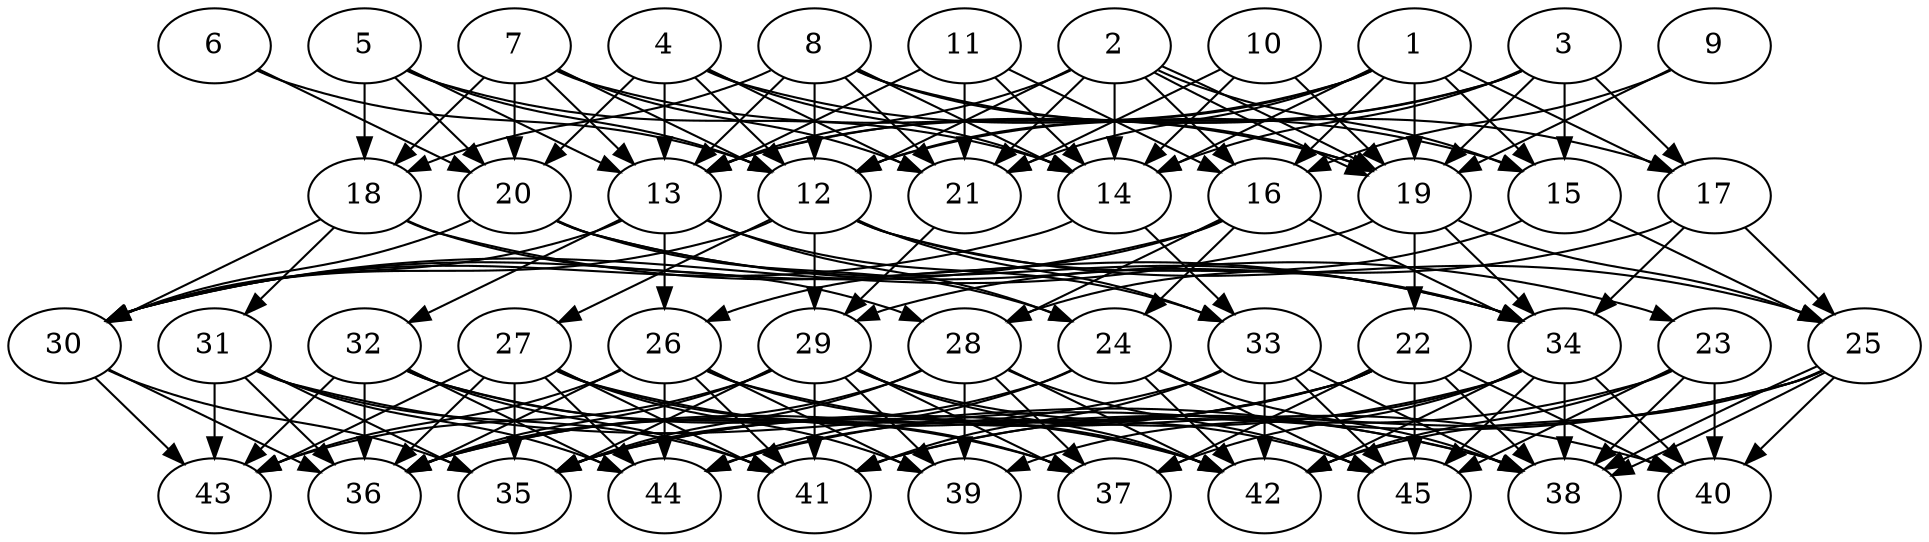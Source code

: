 // DAG automatically generated by daggen at Thu Oct  3 14:07:25 2019
// ./daggen --dot -n 45 --ccr 0.5 --fat 0.7 --regular 0.7 --density 0.7 --mindata 5242880 --maxdata 52428800 
digraph G {
  1 [size="77221888", alpha="0.06", expect_size="38610944"] 
  1 -> 12 [size ="38610944"]
  1 -> 13 [size ="38610944"]
  1 -> 14 [size ="38610944"]
  1 -> 15 [size ="38610944"]
  1 -> 16 [size ="38610944"]
  1 -> 17 [size ="38610944"]
  1 -> 19 [size ="38610944"]
  1 -> 21 [size ="38610944"]
  2 [size="95916032", alpha="0.03", expect_size="47958016"] 
  2 -> 12 [size ="47958016"]
  2 -> 13 [size ="47958016"]
  2 -> 14 [size ="47958016"]
  2 -> 15 [size ="47958016"]
  2 -> 16 [size ="47958016"]
  2 -> 19 [size ="47958016"]
  2 -> 19 [size ="47958016"]
  2 -> 21 [size ="47958016"]
  3 [size="64800768", alpha="0.15", expect_size="32400384"] 
  3 -> 12 [size ="32400384"]
  3 -> 13 [size ="32400384"]
  3 -> 14 [size ="32400384"]
  3 -> 15 [size ="32400384"]
  3 -> 17 [size ="32400384"]
  3 -> 19 [size ="32400384"]
  4 [size="86714368", alpha="0.03", expect_size="43357184"] 
  4 -> 12 [size ="43357184"]
  4 -> 13 [size ="43357184"]
  4 -> 14 [size ="43357184"]
  4 -> 15 [size ="43357184"]
  4 -> 20 [size ="43357184"]
  4 -> 21 [size ="43357184"]
  5 [size="16324608", alpha="0.20", expect_size="8162304"] 
  5 -> 12 [size ="8162304"]
  5 -> 13 [size ="8162304"]
  5 -> 14 [size ="8162304"]
  5 -> 18 [size ="8162304"]
  5 -> 20 [size ="8162304"]
  6 [size="92391424", alpha="0.10", expect_size="46195712"] 
  6 -> 12 [size ="46195712"]
  6 -> 20 [size ="46195712"]
  7 [size="26660864", alpha="0.12", expect_size="13330432"] 
  7 -> 12 [size ="13330432"]
  7 -> 13 [size ="13330432"]
  7 -> 18 [size ="13330432"]
  7 -> 19 [size ="13330432"]
  7 -> 20 [size ="13330432"]
  7 -> 21 [size ="13330432"]
  8 [size="54939648", alpha="0.07", expect_size="27469824"] 
  8 -> 12 [size ="27469824"]
  8 -> 13 [size ="27469824"]
  8 -> 14 [size ="27469824"]
  8 -> 17 [size ="27469824"]
  8 -> 18 [size ="27469824"]
  8 -> 19 [size ="27469824"]
  8 -> 21 [size ="27469824"]
  9 [size="67516416", alpha="0.05", expect_size="33758208"] 
  9 -> 16 [size ="33758208"]
  9 -> 19 [size ="33758208"]
  10 [size="91994112", alpha="0.15", expect_size="45997056"] 
  10 -> 14 [size ="45997056"]
  10 -> 19 [size ="45997056"]
  10 -> 21 [size ="45997056"]
  11 [size="69869568", alpha="0.04", expect_size="34934784"] 
  11 -> 13 [size ="34934784"]
  11 -> 14 [size ="34934784"]
  11 -> 16 [size ="34934784"]
  11 -> 21 [size ="34934784"]
  12 [size="97769472", alpha="0.06", expect_size="48884736"] 
  12 -> 25 [size ="48884736"]
  12 -> 27 [size ="48884736"]
  12 -> 29 [size ="48884736"]
  12 -> 30 [size ="48884736"]
  12 -> 33 [size ="48884736"]
  12 -> 34 [size ="48884736"]
  13 [size="16427008", alpha="0.05", expect_size="8213504"] 
  13 -> 24 [size ="8213504"]
  13 -> 26 [size ="8213504"]
  13 -> 30 [size ="8213504"]
  13 -> 32 [size ="8213504"]
  13 -> 33 [size ="8213504"]
  14 [size="88262656", alpha="0.01", expect_size="44131328"] 
  14 -> 30 [size ="44131328"]
  14 -> 33 [size ="44131328"]
  15 [size="102463488", alpha="0.01", expect_size="51231744"] 
  15 -> 25 [size ="51231744"]
  15 -> 28 [size ="51231744"]
  16 [size="100966400", alpha="0.18", expect_size="50483200"] 
  16 -> 24 [size ="50483200"]
  16 -> 26 [size ="50483200"]
  16 -> 28 [size ="50483200"]
  16 -> 30 [size ="50483200"]
  16 -> 34 [size ="50483200"]
  17 [size="51445760", alpha="0.06", expect_size="25722880"] 
  17 -> 25 [size ="25722880"]
  17 -> 29 [size ="25722880"]
  17 -> 34 [size ="25722880"]
  18 [size="12789760", alpha="0.10", expect_size="6394880"] 
  18 -> 28 [size ="6394880"]
  18 -> 30 [size ="6394880"]
  18 -> 31 [size ="6394880"]
  18 -> 34 [size ="6394880"]
  19 [size="46497792", alpha="0.16", expect_size="23248896"] 
  19 -> 22 [size ="23248896"]
  19 -> 25 [size ="23248896"]
  19 -> 30 [size ="23248896"]
  19 -> 34 [size ="23248896"]
  20 [size="71362560", alpha="0.06", expect_size="35681280"] 
  20 -> 23 [size ="35681280"]
  20 -> 24 [size ="35681280"]
  20 -> 30 [size ="35681280"]
  20 -> 34 [size ="35681280"]
  21 [size="47181824", alpha="0.09", expect_size="23590912"] 
  21 -> 29 [size ="23590912"]
  22 [size="68225024", alpha="0.10", expect_size="34112512"] 
  22 -> 35 [size ="34112512"]
  22 -> 36 [size ="34112512"]
  22 -> 37 [size ="34112512"]
  22 -> 38 [size ="34112512"]
  22 -> 40 [size ="34112512"]
  22 -> 44 [size ="34112512"]
  22 -> 45 [size ="34112512"]
  23 [size="95782912", alpha="0.03", expect_size="47891456"] 
  23 -> 38 [size ="47891456"]
  23 -> 40 [size ="47891456"]
  23 -> 41 [size ="47891456"]
  23 -> 42 [size ="47891456"]
  23 -> 45 [size ="47891456"]
  24 [size="23965696", alpha="0.13", expect_size="11982848"] 
  24 -> 35 [size ="11982848"]
  24 -> 38 [size ="11982848"]
  24 -> 42 [size ="11982848"]
  24 -> 44 [size ="11982848"]
  24 -> 45 [size ="11982848"]
  25 [size="30269440", alpha="0.03", expect_size="15134720"] 
  25 -> 38 [size ="15134720"]
  25 -> 38 [size ="15134720"]
  25 -> 40 [size ="15134720"]
  25 -> 41 [size ="15134720"]
  25 -> 42 [size ="15134720"]
  25 -> 44 [size ="15134720"]
  26 [size="36608000", alpha="0.11", expect_size="18304000"] 
  26 -> 36 [size ="18304000"]
  26 -> 39 [size ="18304000"]
  26 -> 40 [size ="18304000"]
  26 -> 41 [size ="18304000"]
  26 -> 42 [size ="18304000"]
  26 -> 43 [size ="18304000"]
  26 -> 44 [size ="18304000"]
  27 [size="27985920", alpha="0.02", expect_size="13992960"] 
  27 -> 35 [size ="13992960"]
  27 -> 36 [size ="13992960"]
  27 -> 37 [size ="13992960"]
  27 -> 38 [size ="13992960"]
  27 -> 39 [size ="13992960"]
  27 -> 41 [size ="13992960"]
  27 -> 43 [size ="13992960"]
  27 -> 44 [size ="13992960"]
  28 [size="56240128", alpha="0.02", expect_size="28120064"] 
  28 -> 35 [size ="28120064"]
  28 -> 36 [size ="28120064"]
  28 -> 37 [size ="28120064"]
  28 -> 39 [size ="28120064"]
  28 -> 42 [size ="28120064"]
  28 -> 45 [size ="28120064"]
  29 [size="102092800", alpha="0.15", expect_size="51046400"] 
  29 -> 35 [size ="51046400"]
  29 -> 36 [size ="51046400"]
  29 -> 37 [size ="51046400"]
  29 -> 39 [size ="51046400"]
  29 -> 41 [size ="51046400"]
  29 -> 42 [size ="51046400"]
  29 -> 43 [size ="51046400"]
  29 -> 45 [size ="51046400"]
  30 [size="84799488", alpha="0.05", expect_size="42399744"] 
  30 -> 35 [size ="42399744"]
  30 -> 36 [size ="42399744"]
  30 -> 43 [size ="42399744"]
  31 [size="16648192", alpha="0.08", expect_size="8324096"] 
  31 -> 35 [size ="8324096"]
  31 -> 36 [size ="8324096"]
  31 -> 38 [size ="8324096"]
  31 -> 41 [size ="8324096"]
  31 -> 43 [size ="8324096"]
  31 -> 44 [size ="8324096"]
  32 [size="58755072", alpha="0.09", expect_size="29377536"] 
  32 -> 36 [size ="29377536"]
  32 -> 37 [size ="29377536"]
  32 -> 41 [size ="29377536"]
  32 -> 42 [size ="29377536"]
  32 -> 43 [size ="29377536"]
  32 -> 44 [size ="29377536"]
  33 [size="13430784", alpha="0.11", expect_size="6715392"] 
  33 -> 36 [size ="6715392"]
  33 -> 38 [size ="6715392"]
  33 -> 41 [size ="6715392"]
  33 -> 42 [size ="6715392"]
  33 -> 45 [size ="6715392"]
  34 [size="29364224", alpha="0.10", expect_size="14682112"] 
  34 -> 35 [size ="14682112"]
  34 -> 37 [size ="14682112"]
  34 -> 38 [size ="14682112"]
  34 -> 39 [size ="14682112"]
  34 -> 40 [size ="14682112"]
  34 -> 42 [size ="14682112"]
  34 -> 45 [size ="14682112"]
  35 [size="88414208", alpha="0.08", expect_size="44207104"] 
  36 [size="102047744", alpha="0.05", expect_size="51023872"] 
  37 [size="57800704", alpha="0.11", expect_size="28900352"] 
  38 [size="66222080", alpha="0.18", expect_size="33111040"] 
  39 [size="77395968", alpha="0.12", expect_size="38697984"] 
  40 [size="53979136", alpha="0.19", expect_size="26989568"] 
  41 [size="77481984", alpha="0.14", expect_size="38740992"] 
  42 [size="18544640", alpha="0.01", expect_size="9272320"] 
  43 [size="58824704", alpha="0.07", expect_size="29412352"] 
  44 [size="15517696", alpha="0.15", expect_size="7758848"] 
  45 [size="60774400", alpha="0.07", expect_size="30387200"] 
}
